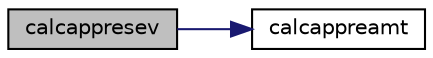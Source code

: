 digraph "calcappresev"
{
  edge [fontname="Helvetica",fontsize="10",labelfontname="Helvetica",labelfontsize="10"];
  node [fontname="Helvetica",fontsize="10",shape=record];
  rankdir="LR";
  Node1 [label="calcappresev",height=0.2,width=0.4,color="black", fillcolor="grey75", style="filled", fontcolor="black"];
  Node1 -> Node2 [color="midnightblue",fontsize="10",style="solid",fontname="Helvetica"];
  Node2 [label="calcappreamt",height=0.2,width=0.4,color="black", fillcolor="white", style="filled",URL="$eccalc_8f.html#a471c758c1b2b5fc0a3889880f080dec2"];
}
